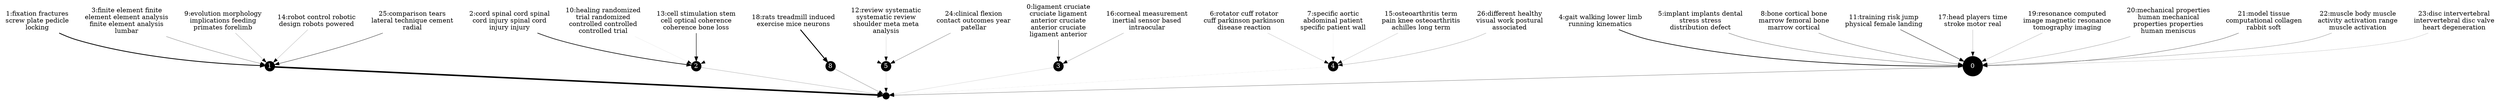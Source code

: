 strict digraph {
	node [shape=point];
	n1_0 -> n2_0 [penwidth=0.40];
	n0_4 -> n1_0 [penwidth=1.35];
	n0_5 -> n1_0 [penwidth=0.45];
	n0_8 -> n1_0 [penwidth=0.45];
	n0_11 -> n1_0 [penwidth=0.71];
	n0_17 -> n1_0 [penwidth=0.23];
	n0_19 -> n1_0 [penwidth=0.21];
	n0_20 -> n1_0 [penwidth=0.28];
	n0_21 -> n1_0 [penwidth=0.48];
	n0_22 -> n1_0 [penwidth=0.31];
	n0_23 -> n1_0 [penwidth=0.16];
	n1_1 -> n2_0 [penwidth=3.26];
	n0_1 -> n1_1 [penwidth=1.69];
	n0_3 -> n1_1 [penwidth=0.37];
	n0_9 -> n1_1 [penwidth=0.25];
	n0_14 -> n1_1 [penwidth=0.21];
	n0_25 -> n1_1 [penwidth=0.64];
	n1_2 -> n2_0 [penwidth=0.24];
	n0_2 -> n1_2 [penwidth=1.30];
	n0_10 -> n1_2 [penwidth=0.05];
	n0_13 -> n1_2 [penwidth=0.97];
	n0_18 -> n1_2 [penwidth=0.00];
	n0_18 -> n1_5 [penwidth=0.00];
	n0_18 -> n1_8 [penwidth=1.97];
	n1_3 -> n2_0 [penwidth=0.12];
	n0_0 -> n1_3 [penwidth=0.64];
	n0_16 -> n1_3 [penwidth=0.27];
	n1_4 -> n2_0 [penwidth=0.04];
	n0_6 -> n1_4 [penwidth=0.18];
	n0_7 -> n1_4 [penwidth=0.04];
	n0_15 -> n1_4 [penwidth=0.17];
	n0_26 -> n1_4 [penwidth=0.25];
	n1_5 -> n2_0 [penwidth=0.11];
	n0_12 -> n1_5 [penwidth=0.13];
	n0_24 -> n1_5 [penwidth=0.37];
	n1_8 -> n2_0 [penwidth=0.33];
	n1_0 [shape=circle,margin="0,0",style=filled,fillcolor=black,fontcolor=white,height=0.60,label="0"]
	n0_4 [label="4:gait walking lower limb
running kinematics",shape=none,fontcolor="black"]
	n0_5 [label="5:implant implants dental
stress stress
distribution defect",shape=none,fontcolor="black"]
	n0_8 [label="8:bone cortical bone
marrow femoral bone
marrow cortical",shape=none,fontcolor="black"]
	n0_11 [label="11:training risk jump
physical female landing",shape=none,fontcolor="black"]
	n0_17 [label="17:head players time
stroke motor real",shape=none,fontcolor="black"]
	n0_19 [label="19:resonance computed
image magnetic resonance
tomography imaging",shape=none,fontcolor="black"]
	n0_20 [label="20:mechanical properties
human mechanical
properties properties
human meniscus",shape=none,fontcolor="black"]
	n0_21 [label="21:model tissue
computational collagen
rabbit soft",shape=none,fontcolor="black"]
	n0_22 [label="22:muscle body muscle
activity activation range
muscle activation",shape=none,fontcolor="black"]
	n0_23 [label="23:disc intervertebral
intervertebral disc valve
heart degeneration",shape=none,fontcolor="black"]
	n1_1 [shape=circle,margin="0,0",style=filled,fillcolor=black,fontcolor=white,height=0.25,label="1"]
	n0_1 [label="1:fixation fractures
screw plate pedicle
locking",shape=none,fontcolor="black"]
	n0_3 [label="3:finite element finite
element element analysis
finite element analysis
lumbar",shape=none,fontcolor="black"]
	n0_9 [label="9:evolution morphology
implications feeding
primates forelimb",shape=none,fontcolor="black"]
	n0_14 [label="14:robot control robotic
design robots powered",shape=none,fontcolor="black"]
	n0_25 [label="25:comparison tears
lateral technique cement
radial",shape=none,fontcolor="black"]
	n1_2 [shape=circle,margin="0,0",style=filled,fillcolor=black,fontcolor=white,height=0.08,label="2"]
	n0_2 [label="2:cord spinal cord spinal
cord injury spinal cord
injury injury",shape=none,fontcolor="black"]
	n0_10 [label="10:healing randomized
trial randomized
controlled controlled
controlled trial",shape=none,fontcolor="black"]
	n0_13 [label="13:cell stimulation stem
cell optical coherence
coherence bone loss",shape=none,fontcolor="black"]
	n0_18 [label="18:rats treadmill induced
exercise mice neurons",shape=none,fontcolor="black"]
	n1_3 [shape=circle,margin="0,0",style=filled,fillcolor=black,fontcolor=white,height=0.02,label="3"]
	n0_0 [label="0:ligament cruciate
cruciate ligament
anterior cruciate
anterior cruciate
ligament anterior",shape=none,fontcolor="black"]
	n0_16 [label="16:corneal measurement
inertial sensor based
intraocular",shape=none,fontcolor="black"]
	n1_4 [shape=circle,margin="0,0",style=filled,fillcolor=black,fontcolor=white,height=0.01,label="4"]
	n0_6 [label="6:rotator cuff rotator
cuff parkinson parkinson
disease reaction",shape=none,fontcolor="black"]
	n0_7 [label="7:specific aortic
abdominal patient
specific patient wall",shape=none,fontcolor="black"]
	n0_15 [label="15:osteoarthritis term
pain knee osteoarthritis
achilles long term",shape=none,fontcolor="black"]
	n0_26 [label="26:different healthy
visual work postural
associated",shape=none,fontcolor="black"]
	n1_5 [shape=circle,margin="0,0",style=filled,fillcolor=black,fontcolor=white,height=0.00,label="5"]
	n0_12 [label="12:review systematic
systematic review
shoulder meta meta
analysis",shape=none,fontcolor="black"]
	n0_24 [label="24:clinical flexion
contact outcomes year
patellar",shape=none,fontcolor="black"]
	n1_8 [shape=circle,margin="0,0",style=filled,fillcolor=black,fontcolor=white,height=-0.00,label="8"]
	n2_0 [shape=point,height=0.20]
}
